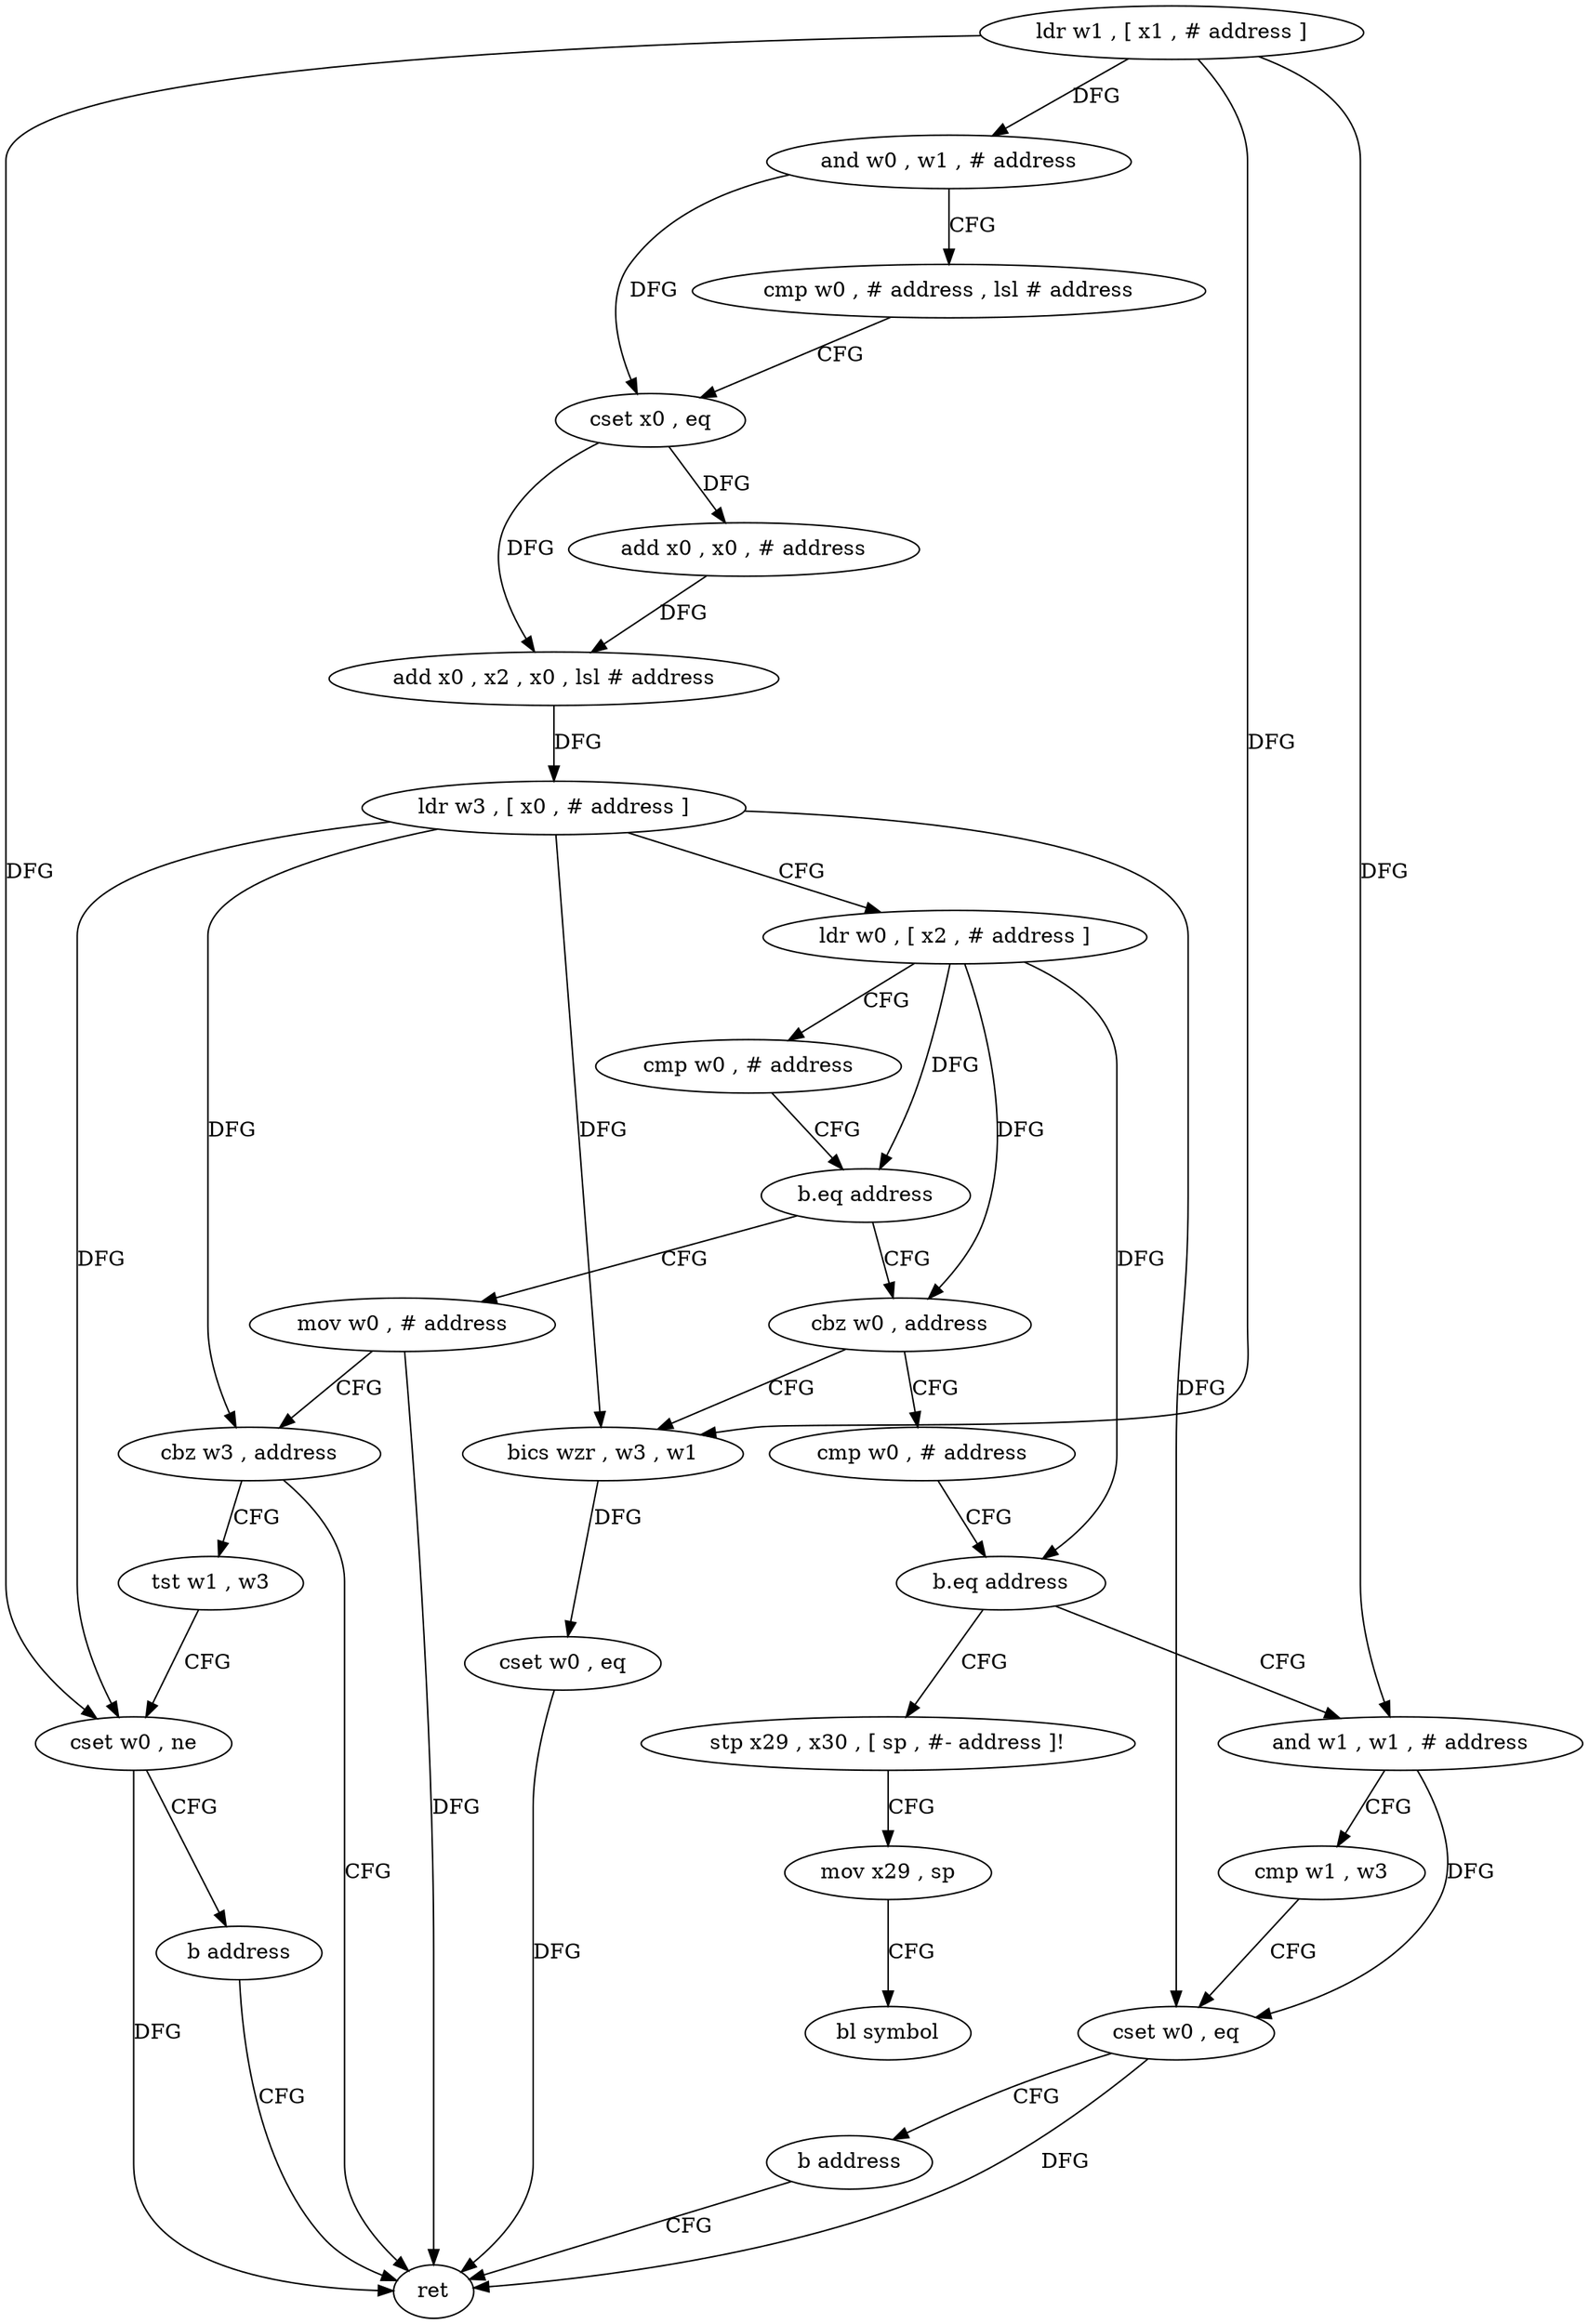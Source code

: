 digraph "func" {
"4216300" [label = "ldr w1 , [ x1 , # address ]" ]
"4216304" [label = "and w0 , w1 , # address" ]
"4216308" [label = "cmp w0 , # address , lsl # address" ]
"4216312" [label = "cset x0 , eq" ]
"4216316" [label = "add x0 , x0 , # address" ]
"4216320" [label = "add x0 , x2 , x0 , lsl # address" ]
"4216324" [label = "ldr w3 , [ x0 , # address ]" ]
"4216328" [label = "ldr w0 , [ x2 , # address ]" ]
"4216332" [label = "cmp w0 , # address" ]
"4216336" [label = "b.eq address" ]
"4216376" [label = "mov w0 , # address" ]
"4216340" [label = "cbz w0 , address" ]
"4216380" [label = "cbz w3 , address" ]
"4216372" [label = "ret" ]
"4216384" [label = "tst w1 , w3" ]
"4216364" [label = "bics wzr , w3 , w1" ]
"4216344" [label = "cmp w0 , # address" ]
"4216388" [label = "cset w0 , ne" ]
"4216392" [label = "b address" ]
"4216368" [label = "cset w0 , eq" ]
"4216348" [label = "b.eq address" ]
"4216396" [label = "and w1 , w1 , # address" ]
"4216352" [label = "stp x29 , x30 , [ sp , #- address ]!" ]
"4216400" [label = "cmp w1 , w3" ]
"4216404" [label = "cset w0 , eq" ]
"4216408" [label = "b address" ]
"4216356" [label = "mov x29 , sp" ]
"4216360" [label = "bl symbol" ]
"4216300" -> "4216304" [ label = "DFG" ]
"4216300" -> "4216388" [ label = "DFG" ]
"4216300" -> "4216364" [ label = "DFG" ]
"4216300" -> "4216396" [ label = "DFG" ]
"4216304" -> "4216308" [ label = "CFG" ]
"4216304" -> "4216312" [ label = "DFG" ]
"4216308" -> "4216312" [ label = "CFG" ]
"4216312" -> "4216316" [ label = "DFG" ]
"4216312" -> "4216320" [ label = "DFG" ]
"4216316" -> "4216320" [ label = "DFG" ]
"4216320" -> "4216324" [ label = "DFG" ]
"4216324" -> "4216328" [ label = "CFG" ]
"4216324" -> "4216380" [ label = "DFG" ]
"4216324" -> "4216388" [ label = "DFG" ]
"4216324" -> "4216364" [ label = "DFG" ]
"4216324" -> "4216404" [ label = "DFG" ]
"4216328" -> "4216332" [ label = "CFG" ]
"4216328" -> "4216336" [ label = "DFG" ]
"4216328" -> "4216340" [ label = "DFG" ]
"4216328" -> "4216348" [ label = "DFG" ]
"4216332" -> "4216336" [ label = "CFG" ]
"4216336" -> "4216376" [ label = "CFG" ]
"4216336" -> "4216340" [ label = "CFG" ]
"4216376" -> "4216380" [ label = "CFG" ]
"4216376" -> "4216372" [ label = "DFG" ]
"4216340" -> "4216364" [ label = "CFG" ]
"4216340" -> "4216344" [ label = "CFG" ]
"4216380" -> "4216372" [ label = "CFG" ]
"4216380" -> "4216384" [ label = "CFG" ]
"4216384" -> "4216388" [ label = "CFG" ]
"4216364" -> "4216368" [ label = "DFG" ]
"4216344" -> "4216348" [ label = "CFG" ]
"4216388" -> "4216392" [ label = "CFG" ]
"4216388" -> "4216372" [ label = "DFG" ]
"4216392" -> "4216372" [ label = "CFG" ]
"4216368" -> "4216372" [ label = "DFG" ]
"4216348" -> "4216396" [ label = "CFG" ]
"4216348" -> "4216352" [ label = "CFG" ]
"4216396" -> "4216400" [ label = "CFG" ]
"4216396" -> "4216404" [ label = "DFG" ]
"4216352" -> "4216356" [ label = "CFG" ]
"4216400" -> "4216404" [ label = "CFG" ]
"4216404" -> "4216408" [ label = "CFG" ]
"4216404" -> "4216372" [ label = "DFG" ]
"4216408" -> "4216372" [ label = "CFG" ]
"4216356" -> "4216360" [ label = "CFG" ]
}
